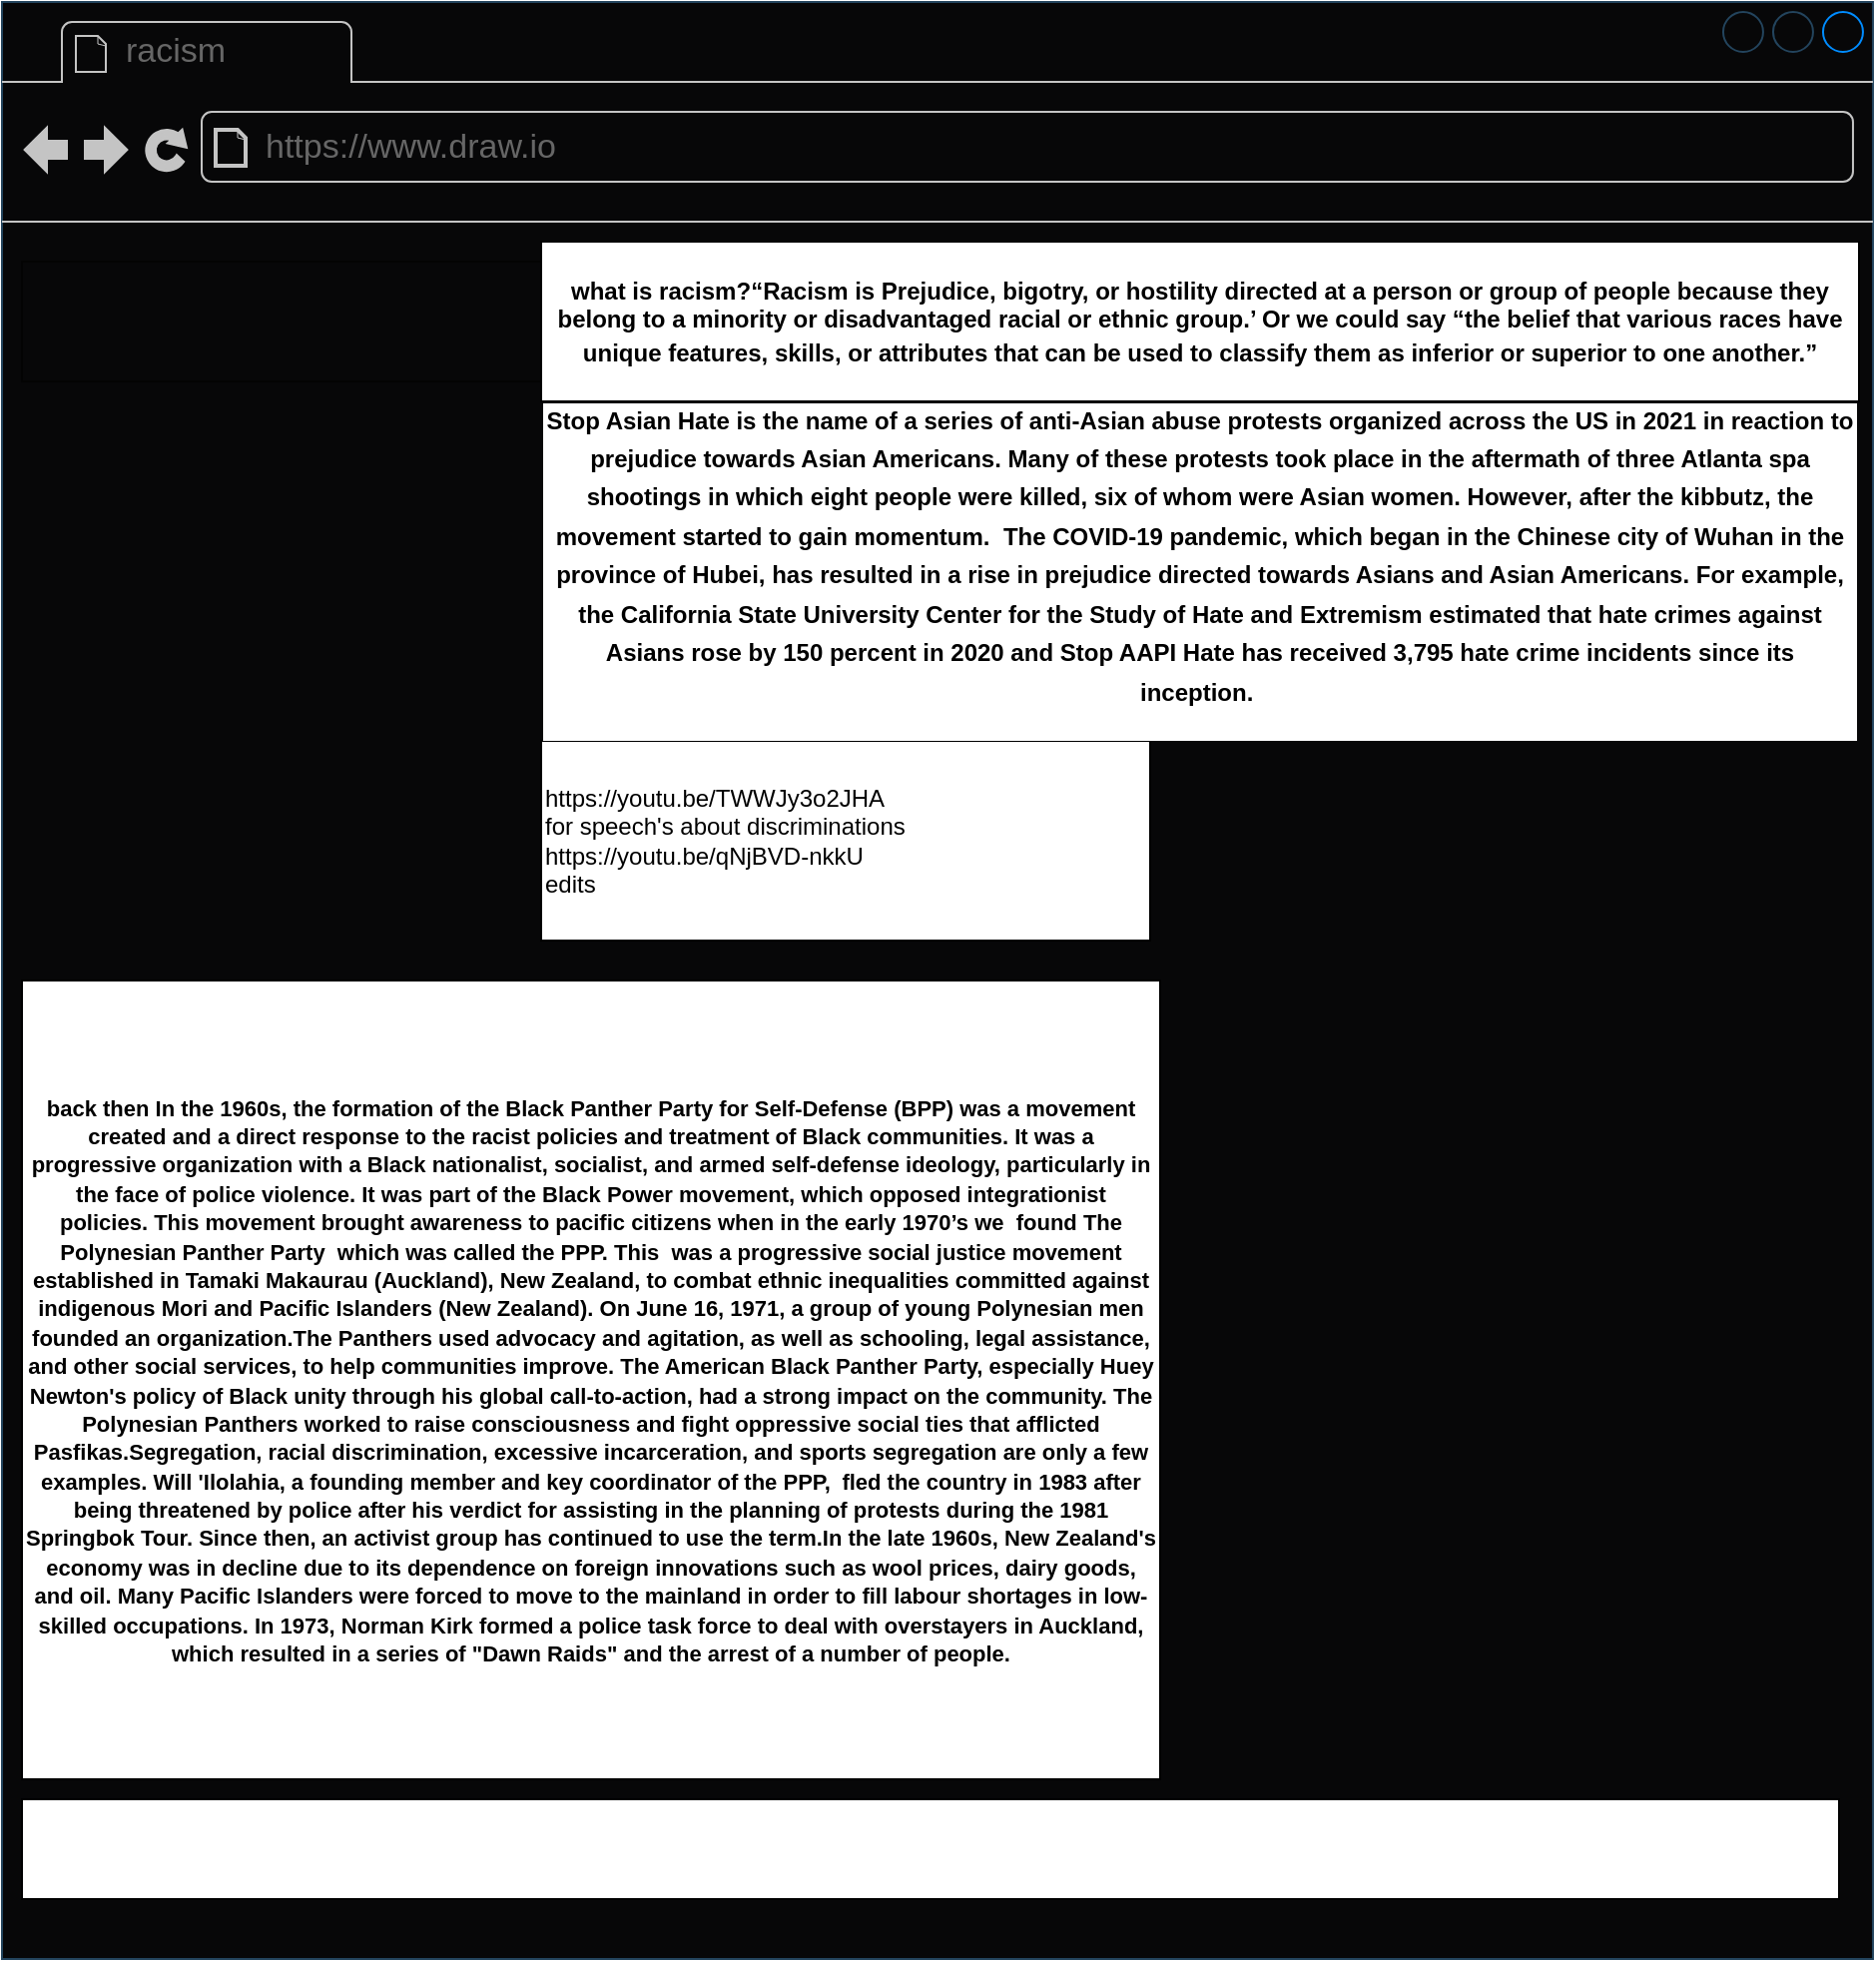 <mxfile version="14.6.13" type="github">
  <diagram id="TX8yhZ7MSqn7X93g5keU" name="Page-1">
    <mxGraphModel dx="3602" dy="2077" grid="1" gridSize="10" guides="1" tooltips="1" connect="1" arrows="1" fold="1" page="1" pageScale="1" pageWidth="850" pageHeight="1100" math="0" shadow="0">
      <root>
        <mxCell id="0" />
        <mxCell id="1" parent="0" />
        <mxCell id="1TkdUxBdFWEZ6PXw6-x2-6" value="" style="strokeWidth=1;shadow=0;dashed=0;align=center;html=1;shape=mxgraph.mockup.containers.browserWindow;rSize=0;strokeColor2=#008cff;strokeColor3=#c4c4c4;mainText=,;recursiveResize=0;strokeColor=#23445d;fillColor=#070708;" parent="1" vertex="1">
          <mxGeometry x="-900" y="-20" width="936.98" height="980" as="geometry" />
        </mxCell>
        <mxCell id="1TkdUxBdFWEZ6PXw6-x2-7" value="racism" style="strokeWidth=1;shadow=0;dashed=0;align=center;html=1;shape=mxgraph.mockup.containers.anchor;fontSize=17;fontColor=#666666;align=left;" parent="1TkdUxBdFWEZ6PXw6-x2-6" vertex="1">
          <mxGeometry x="60" y="12" width="110" height="26" as="geometry" />
        </mxCell>
        <mxCell id="1TkdUxBdFWEZ6PXw6-x2-8" value="https://www.draw.io" style="strokeWidth=1;shadow=0;dashed=0;align=center;html=1;shape=mxgraph.mockup.containers.anchor;rSize=0;fontSize=17;fontColor=#666666;align=left;" parent="1TkdUxBdFWEZ6PXw6-x2-6" vertex="1">
          <mxGeometry x="130" y="60" width="250" height="26" as="geometry" />
        </mxCell>
        <mxCell id="1TkdUxBdFWEZ6PXw6-x2-23" value="" style="rounded=0;whiteSpace=wrap;html=1;fillColor=none;strokeColor=#030303;" parent="1TkdUxBdFWEZ6PXw6-x2-6" vertex="1">
          <mxGeometry x="10" y="130" width="890" height="60" as="geometry" />
        </mxCell>
        <mxCell id="IpLV5hRzWQkR-cn8Zp70-1" value="&lt;font style=&quot;font-size: 12px&quot;&gt;&lt;b&gt;&lt;font style=&quot;font-size: 12px&quot;&gt;what is racism?&lt;/font&gt;&lt;span id=&quot;docs-internal-guid-45cfb887-7fff-e123-77f4-a20b914cd9ab&quot;&gt;&lt;span style=&quot;background-color: transparent ; vertical-align: baseline&quot;&gt;&lt;font style=&quot;font-size: 12px&quot;&gt;“Racism is Prejudice, bigotry, or hostility directed at a person or group of people because they belong to a minority or disadvantaged racial or ethnic group.’ Or we could say “the belief that various races have unique features, skills, or attributes that can be used to classify them as inferior or superior to one another.”&lt;/font&gt;&lt;/span&gt;&lt;/span&gt;&lt;/b&gt;&lt;b style=&quot;font-size: 14px&quot;&gt;&lt;span&gt;&lt;span style=&quot;background-color: transparent ; vertical-align: baseline&quot;&gt;&lt;font style=&quot;font-size: 12px&quot;&gt;&lt;br&gt;&lt;/font&gt;&lt;/span&gt;&lt;/span&gt;&lt;/b&gt;&lt;/font&gt;" style="rounded=0;whiteSpace=wrap;html=1;" parent="1TkdUxBdFWEZ6PXw6-x2-6" vertex="1">
          <mxGeometry x="270" y="120" width="660" height="80" as="geometry" />
        </mxCell>
        <mxCell id="IpLV5hRzWQkR-cn8Zp70-8" value="" style="rounded=0;whiteSpace=wrap;html=1;" parent="1TkdUxBdFWEZ6PXw6-x2-6" vertex="1">
          <mxGeometry x="10" y="900" width="910" height="50" as="geometry" />
        </mxCell>
        <mxCell id="IpLV5hRzWQkR-cn8Zp70-13" value="" style="shape=image;verticalLabelPosition=bottom;labelBackgroundColor=#ffffff;verticalAlign=top;aspect=fixed;imageAspect=0;image=https://images.unsplash.com/photo-1616945455497-3739f67df172?ixid=MnwxMjA3fDB8MHxwaG90by1wYWdlfHx8fGVufDB8fHx8&amp;ixlib=rb-1.2.1&amp;auto=format&amp;fit=crop&amp;w=1000&amp;q=80;" parent="1TkdUxBdFWEZ6PXw6-x2-6" vertex="1">
          <mxGeometry x="10" y="120" width="245.11" height="367.31" as="geometry" />
        </mxCell>
        <mxCell id="SAstajHiD69c5HxA_dpR-2" value="&lt;div class=&quot;OutlineElement Ltr SCXW209252870 BCX0&quot; style=&quot;font-size: 14px ; margin: 0px ; padding: 0px ; overflow: visible ; cursor: text ; clear: both ; position: relative ; direction: ltr ; font-family: &amp;#34;segoe ui&amp;#34; , &amp;#34;segoe ui web&amp;#34; , &amp;#34;arial&amp;#34; , &amp;#34;verdana&amp;#34; , sans-serif ; background-color: rgb(255 , 255 , 255)&quot;&gt;&lt;p class=&quot;Paragraph SCXW209252870 BCX0&quot; style=&quot;margin: 0px ; padding: 0px ; overflow-wrap: break-word ; vertical-align: baseline ; background-color: transparent&quot;&gt;&lt;/p&gt;&lt;/div&gt;&lt;font style=&quot;font-size: 11px&quot;&gt;&lt;b&gt;back then&amp;nbsp;&lt;span id=&quot;docs-internal-guid-006f8375-7fff-e614-44dd-fe9c7d568524&quot;&gt;&lt;span style=&quot;background-color: transparent ; vertical-align: baseline&quot;&gt;In the 1960s, the formation of the Black Panther Party for Self-Defense (BPP) was a movement created and a direct response to the racist policies and treatment of Black communities. It was a progressive organization with a Black nationalist, socialist, and armed self-defense ideology, particularly in the face of police violence. It was part of the Black Power movement, which opposed integrationist policies.&lt;/span&gt;&lt;/span&gt;&lt;/b&gt;&lt;span style=&quot;font-weight: 700&quot;&gt;&amp;nbsp;This movement brought awareness to pacific citizens when in the early 1970’s we&amp;nbsp; found The Polynesian Panther Party&amp;nbsp; which was called the PPP. This&amp;nbsp; was a progressive social justice movement established in Tamaki Makaurau (Auckland), New Zealand, to combat ethnic inequalities committed against indigenous Mori and Pacific Islanders (New Zealand). On June 16, 1971, a group of young Polynesian men founded an organization.The Panthers used advocacy and agitation, as well as schooling, legal assistance, and other social services, to help communities improve. The American Black Panther Party, especially Huey Newton&#39;s policy of Black unity through his global call-to-action, had a strong impact on the community. The Polynesian Panthers worked to raise consciousness and fight oppressive social ties that afflicted Pasfikas.Segregation, racial discrimination, excessive incarceration, and sports segregation are only a few examples. Will &#39;Ilolahia, a founding member and key coordinator of the PPP,&amp;nbsp;&lt;/span&gt;&lt;span id=&quot;docs-internal-guid-d9baee50-7fff-a3ea-ff62-bd225f955e0c&quot;&gt;&lt;span style=&quot;font-family: &amp;#34;amatic sc&amp;#34; , cursive ; background-color: transparent ; font-weight: 700 ; vertical-align: baseline&quot;&gt;&amp;nbsp;&lt;/span&gt;&lt;span style=&quot;background-color: transparent ; font-weight: 700 ; vertical-align: baseline&quot;&gt;&lt;font style=&quot;font-size: 11px&quot;&gt;fled the country in 1983 after being threatened by police after his verdict for assisting in the planning of protests during the 1981 Springbok Tour. Since then, an activist group has continued to use the term.In the late 1960s, New Zealand&#39;s economy was in decline due to its dependence on foreign innovations such as wool prices, dairy goods, and oil. Many Pacific Islanders were forced to move to the mainland in order to fill labour shortages in low-skilled occupations. In 1973, Norman Kirk formed a police task force to deal with overstayers in Auckland, which resulted in a series &lt;/font&gt;&lt;/span&gt;&lt;span style=&quot;background-color: transparent ; font-weight: 700 ; vertical-align: baseline&quot;&gt;of &quot;Dawn Raids&quot; and the arrest of a number of people.&lt;/span&gt;&lt;/span&gt;&lt;/font&gt;" style="rounded=0;whiteSpace=wrap;html=1;" vertex="1" parent="1TkdUxBdFWEZ6PXw6-x2-6">
          <mxGeometry x="10" y="490" width="570" height="400" as="geometry" />
        </mxCell>
        <mxCell id="SAstajHiD69c5HxA_dpR-6" value="" style="shape=image;verticalLabelPosition=bottom;labelBackgroundColor=#ffffff;verticalAlign=top;aspect=fixed;imageAspect=0;image=https://images.unsplash.com/photo-1591486086572-2e8c24ed366c?ixid=MnwxMjA3fDB8MHxwaG90by1wYWdlfHx8fGVufDB8fHx8&amp;ixlib=rb-1.2.1&amp;auto=format&amp;fit=crop&amp;w=1000&amp;q=80;" vertex="1" parent="1TkdUxBdFWEZ6PXw6-x2-6">
          <mxGeometry x="593.02" y="390" width="326.98" height="490" as="geometry" />
        </mxCell>
        <mxCell id="SAstajHiD69c5HxA_dpR-7" value="https://youtu.be/TWWJy3o2JHA&lt;br&gt;for speech&#39;s about discriminations&lt;br&gt;https://youtu.be/qNjBVD-nkkU&lt;br&gt;edits&amp;nbsp;" style="rounded=0;whiteSpace=wrap;html=1;align=left;" vertex="1" parent="1TkdUxBdFWEZ6PXw6-x2-6">
          <mxGeometry x="270" y="370" width="305" height="100" as="geometry" />
        </mxCell>
        <mxCell id="SAstajHiD69c5HxA_dpR-9" value="&lt;div class=&quot;OutlineElement Ltr SCXW209252870 BCX0&quot; style=&quot;margin: 0px ; padding: 0px ; overflow: visible ; cursor: text ; clear: both ; position: relative ; direction: ltr ; background-color: rgb(255 , 255 , 255)&quot;&gt;&lt;p class=&quot;Paragraph SCXW209252870 BCX0&quot; style=&quot;margin: 0px ; padding: 0px ; overflow-wrap: break-word ; vertical-align: baseline ; background-color: transparent&quot;&gt;&lt;b&gt;&lt;span lang=&quot;EN-US&quot; class=&quot;TextRun SCXW209252870 BCX0&quot; style=&quot;margin: 0px ; padding: 0px ; line-height: 19.425px&quot;&gt;Stop Asian Hate is the name of a series of anti-Asian abuse protests organized across the US in 2021 in reaction to prejudice towards Asian Americans.&lt;/span&gt;&lt;span lang=&quot;EN-US&quot; class=&quot;TextRun SCXW209252870 BCX0&quot; style=&quot;margin: 0px ; padding: 0px ; line-height: 19.425px&quot;&gt;&amp;nbsp;Many of these protests took place in the aftermath of three Atlanta spa shootings in which eight people were killed, six of whom were Asian women. However, after the kibbutz, the movement started to gain momentum.&lt;/span&gt;&lt;span lang=&quot;EN-US&quot; class=&quot;TextRun SCXW209252870 BCX0&quot; style=&quot;margin: 0px ; padding: 0px ; line-height: 19.425px&quot;&gt;&amp;nbsp;&lt;/span&gt;&lt;span class=&quot;EOP SCXW209252870 BCX0&quot; style=&quot;margin: 0px ; padding: 0px ; line-height: 19.425px&quot;&gt;&amp;nbsp;&lt;/span&gt;&lt;span style=&quot;text-align: justify&quot;&gt;&lt;span lang=&quot;EN-US&quot; class=&quot;TextRun SCXW209252870 BCX0&quot; style=&quot;margin: 0px ; padding: 0px ; line-height: 19.425px&quot;&gt;&lt;span class=&quot;NormalTextRun SCXW209252870 BCX0&quot; style=&quot;margin: 0px ; padding: 0px&quot;&gt;The COVID-19 pandemic, which began in the Chinese city of Wuhan in the province of Hubei, has resulted in a rise in prejudice directed towards Asians and Asian Americans. For example, the California State University Center for the Study of Hate and Extremism estimated that hate crimes against Asians rose by 150 percent in&amp;nbsp;&lt;/span&gt;&lt;/span&gt;&lt;span lang=&quot;EN-US&quot; class=&quot;TextRun SCXW209252870 BCX0&quot; style=&quot;margin: 0px ; padding: 0px ; line-height: 19.425px&quot;&gt;&lt;span class=&quot;NormalTextRun SCXW209252870 BCX0&quot; style=&quot;margin: 0px ; padding: 0px&quot;&gt;2020 and&lt;/span&gt;&lt;/span&gt;&lt;span lang=&quot;EN-US&quot; class=&quot;TextRun SCXW209252870 BCX0&quot; style=&quot;margin: 0px ; padding: 0px ; line-height: 19.425px&quot;&gt;&lt;span class=&quot;NormalTextRun SCXW209252870 BCX0&quot; style=&quot;margin: 0px ; padding: 0px&quot;&gt;&amp;nbsp;Stop AAPI Hate has received 3,795 hate crime incidents since its inception.&lt;/span&gt;&lt;/span&gt;&lt;span class=&quot;EOP SCXW209252870 BCX0&quot; style=&quot;margin: 0px ; padding: 0px ; line-height: 19.425px&quot;&gt;&amp;nbsp;&lt;/span&gt;&lt;/span&gt;&lt;/b&gt;&lt;/p&gt;&lt;/div&gt;&lt;div class=&quot;OutlineElement Ltr SCXW209252870 BCX0&quot; style=&quot;margin: 0px ; padding: 0px ; overflow: visible ; cursor: text ; clear: both ; position: relative ; direction: ltr ; background-color: rgb(255 , 255 , 255)&quot;&gt;&lt;p class=&quot;Paragraph SCXW209252870 BCX0&quot; style=&quot;text-align: justify ; margin: 0px ; padding: 0px ; overflow-wrap: break-word ; vertical-align: baseline ; background-color: transparent&quot;&gt;&lt;br&gt;&lt;/p&gt;&lt;/div&gt;" style="text;html=1;strokeColor=none;fillColor=none;align=center;verticalAlign=middle;whiteSpace=wrap;rounded=0;" vertex="1" parent="1TkdUxBdFWEZ6PXw6-x2-6">
          <mxGeometry x="270" y="210" width="660" height="150" as="geometry" />
        </mxCell>
      </root>
    </mxGraphModel>
  </diagram>
</mxfile>
